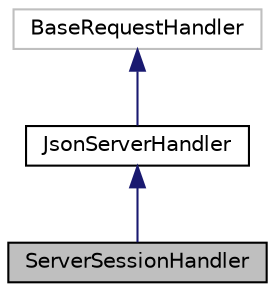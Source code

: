 digraph "ServerSessionHandler"
{
 // LATEX_PDF_SIZE
  edge [fontname="Helvetica",fontsize="10",labelfontname="Helvetica",labelfontsize="10"];
  node [fontname="Helvetica",fontsize="10",shape=record];
  Node1 [label="ServerSessionHandler",height=0.2,width=0.4,color="black", fillcolor="grey75", style="filled", fontcolor="black",tooltip=" "];
  Node2 -> Node1 [dir="back",color="midnightblue",fontsize="10",style="solid",fontname="Helvetica"];
  Node2 [label="JsonServerHandler",height=0.2,width=0.4,color="black", fillcolor="white", style="filled",URL="$classp3lib_1_1json__networking_1_1JsonServerHandler.html",tooltip=" "];
  Node3 -> Node2 [dir="back",color="midnightblue",fontsize="10",style="solid",fontname="Helvetica"];
  Node3 [label="BaseRequestHandler",height=0.2,width=0.4,color="grey75", fillcolor="white", style="filled",tooltip=" "];
}
